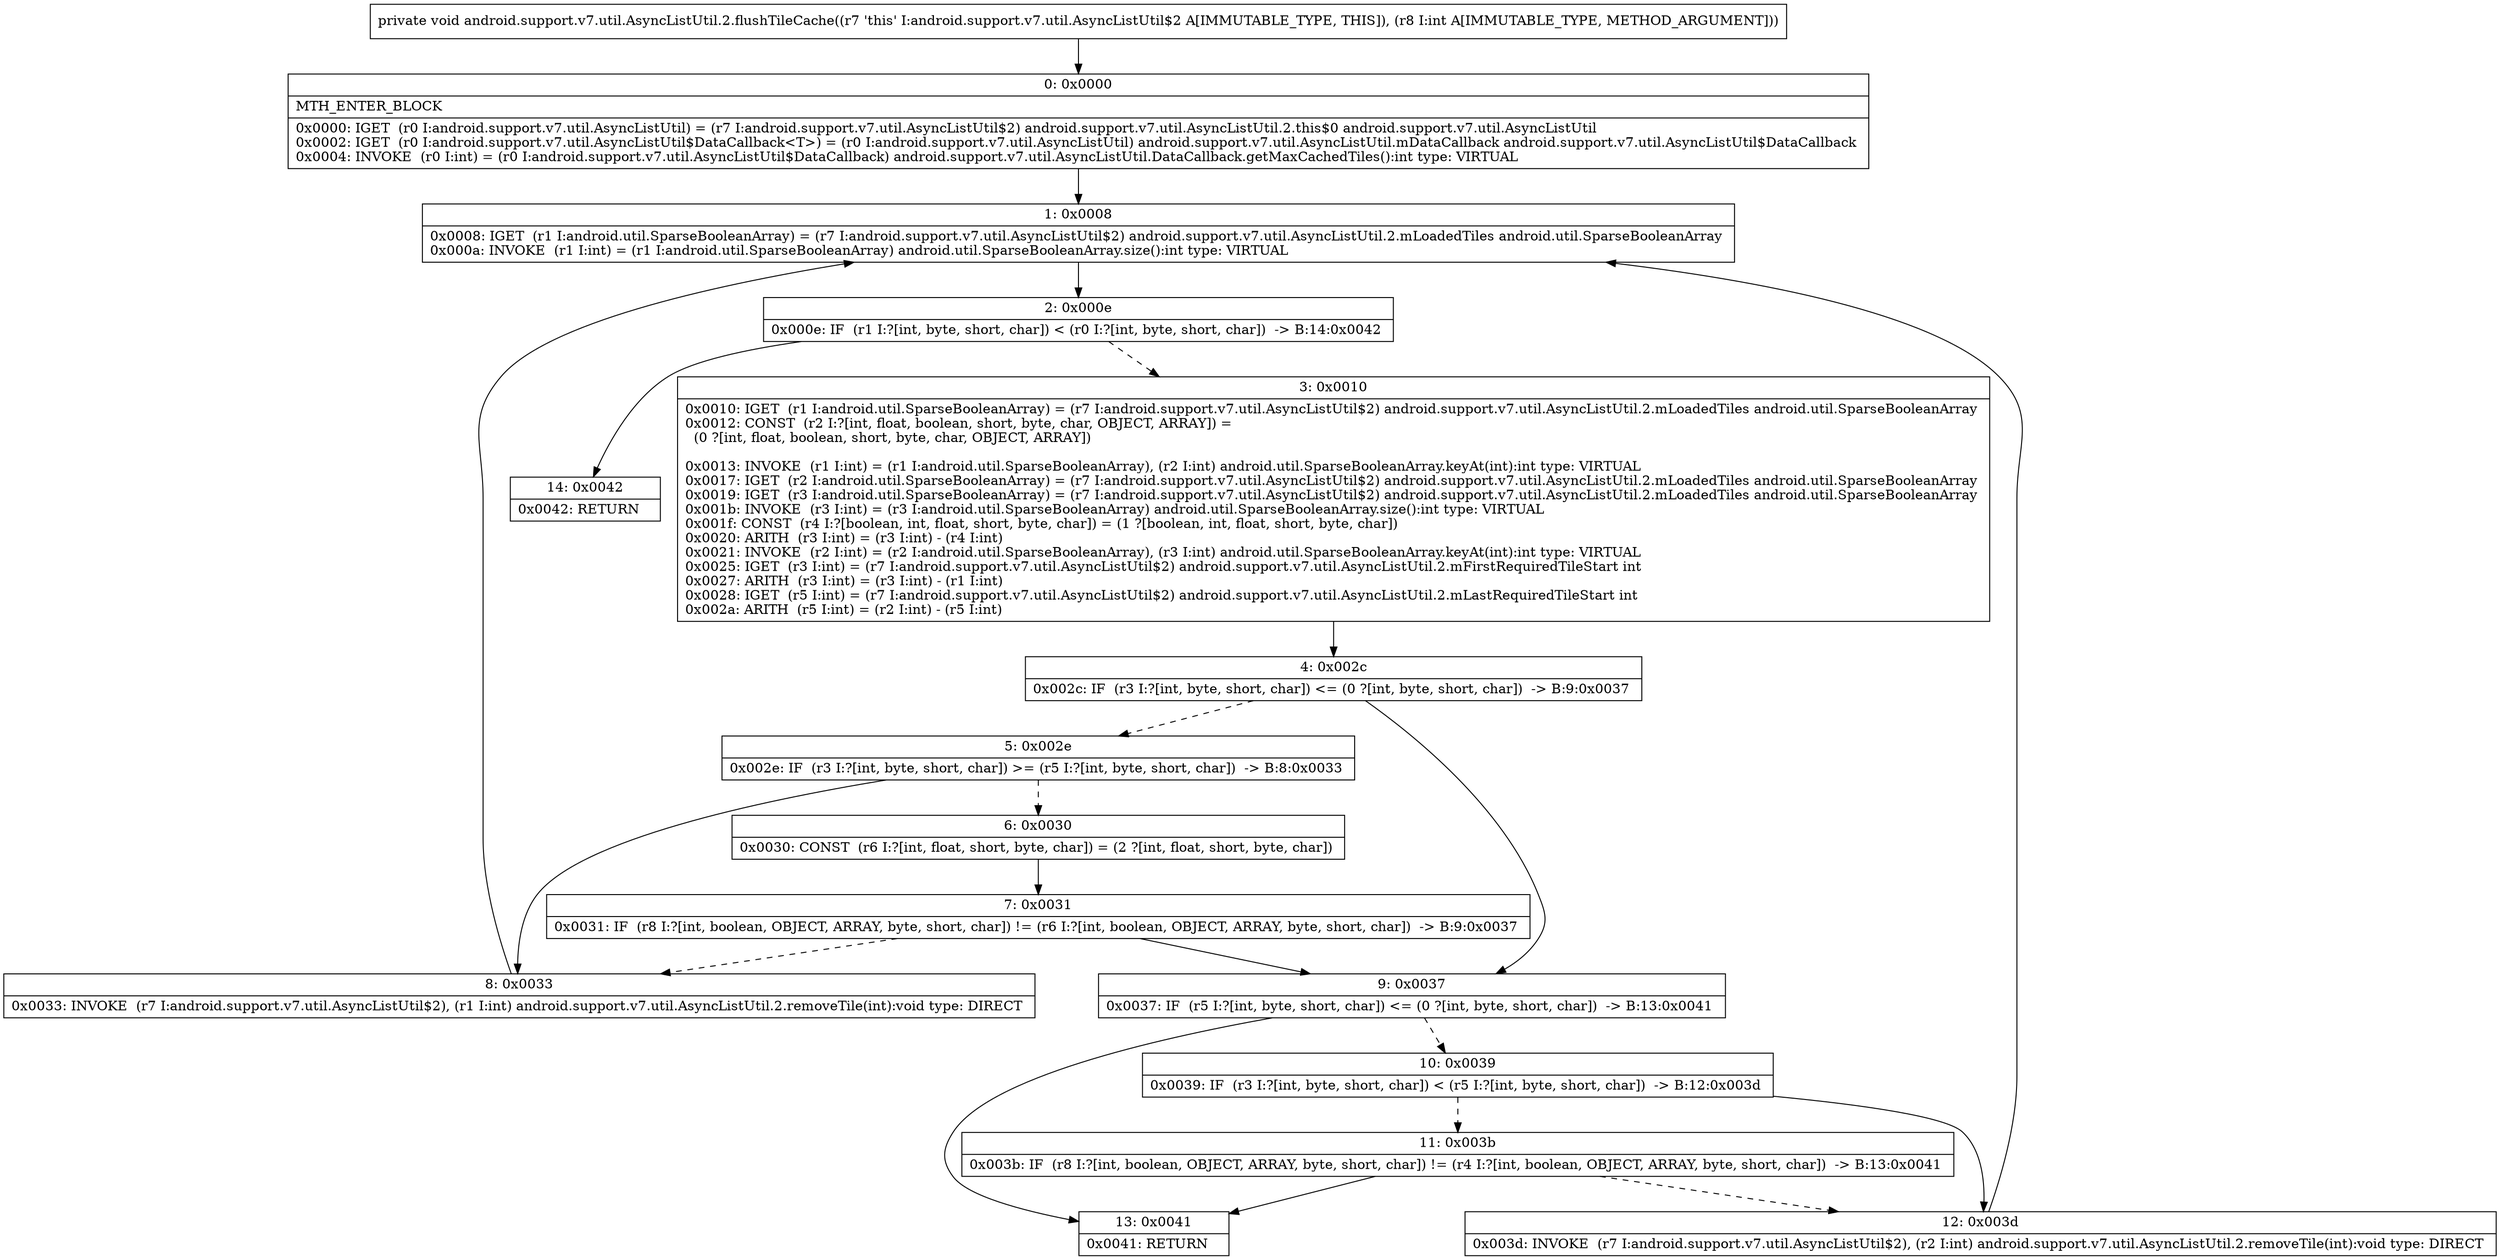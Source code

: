 digraph "CFG forandroid.support.v7.util.AsyncListUtil.2.flushTileCache(I)V" {
Node_0 [shape=record,label="{0\:\ 0x0000|MTH_ENTER_BLOCK\l|0x0000: IGET  (r0 I:android.support.v7.util.AsyncListUtil) = (r7 I:android.support.v7.util.AsyncListUtil$2) android.support.v7.util.AsyncListUtil.2.this$0 android.support.v7.util.AsyncListUtil \l0x0002: IGET  (r0 I:android.support.v7.util.AsyncListUtil$DataCallback\<T\>) = (r0 I:android.support.v7.util.AsyncListUtil) android.support.v7.util.AsyncListUtil.mDataCallback android.support.v7.util.AsyncListUtil$DataCallback \l0x0004: INVOKE  (r0 I:int) = (r0 I:android.support.v7.util.AsyncListUtil$DataCallback) android.support.v7.util.AsyncListUtil.DataCallback.getMaxCachedTiles():int type: VIRTUAL \l}"];
Node_1 [shape=record,label="{1\:\ 0x0008|0x0008: IGET  (r1 I:android.util.SparseBooleanArray) = (r7 I:android.support.v7.util.AsyncListUtil$2) android.support.v7.util.AsyncListUtil.2.mLoadedTiles android.util.SparseBooleanArray \l0x000a: INVOKE  (r1 I:int) = (r1 I:android.util.SparseBooleanArray) android.util.SparseBooleanArray.size():int type: VIRTUAL \l}"];
Node_2 [shape=record,label="{2\:\ 0x000e|0x000e: IF  (r1 I:?[int, byte, short, char]) \< (r0 I:?[int, byte, short, char])  \-\> B:14:0x0042 \l}"];
Node_3 [shape=record,label="{3\:\ 0x0010|0x0010: IGET  (r1 I:android.util.SparseBooleanArray) = (r7 I:android.support.v7.util.AsyncListUtil$2) android.support.v7.util.AsyncListUtil.2.mLoadedTiles android.util.SparseBooleanArray \l0x0012: CONST  (r2 I:?[int, float, boolean, short, byte, char, OBJECT, ARRAY]) = \l  (0 ?[int, float, boolean, short, byte, char, OBJECT, ARRAY])\l \l0x0013: INVOKE  (r1 I:int) = (r1 I:android.util.SparseBooleanArray), (r2 I:int) android.util.SparseBooleanArray.keyAt(int):int type: VIRTUAL \l0x0017: IGET  (r2 I:android.util.SparseBooleanArray) = (r7 I:android.support.v7.util.AsyncListUtil$2) android.support.v7.util.AsyncListUtil.2.mLoadedTiles android.util.SparseBooleanArray \l0x0019: IGET  (r3 I:android.util.SparseBooleanArray) = (r7 I:android.support.v7.util.AsyncListUtil$2) android.support.v7.util.AsyncListUtil.2.mLoadedTiles android.util.SparseBooleanArray \l0x001b: INVOKE  (r3 I:int) = (r3 I:android.util.SparseBooleanArray) android.util.SparseBooleanArray.size():int type: VIRTUAL \l0x001f: CONST  (r4 I:?[boolean, int, float, short, byte, char]) = (1 ?[boolean, int, float, short, byte, char]) \l0x0020: ARITH  (r3 I:int) = (r3 I:int) \- (r4 I:int) \l0x0021: INVOKE  (r2 I:int) = (r2 I:android.util.SparseBooleanArray), (r3 I:int) android.util.SparseBooleanArray.keyAt(int):int type: VIRTUAL \l0x0025: IGET  (r3 I:int) = (r7 I:android.support.v7.util.AsyncListUtil$2) android.support.v7.util.AsyncListUtil.2.mFirstRequiredTileStart int \l0x0027: ARITH  (r3 I:int) = (r3 I:int) \- (r1 I:int) \l0x0028: IGET  (r5 I:int) = (r7 I:android.support.v7.util.AsyncListUtil$2) android.support.v7.util.AsyncListUtil.2.mLastRequiredTileStart int \l0x002a: ARITH  (r5 I:int) = (r2 I:int) \- (r5 I:int) \l}"];
Node_4 [shape=record,label="{4\:\ 0x002c|0x002c: IF  (r3 I:?[int, byte, short, char]) \<= (0 ?[int, byte, short, char])  \-\> B:9:0x0037 \l}"];
Node_5 [shape=record,label="{5\:\ 0x002e|0x002e: IF  (r3 I:?[int, byte, short, char]) \>= (r5 I:?[int, byte, short, char])  \-\> B:8:0x0033 \l}"];
Node_6 [shape=record,label="{6\:\ 0x0030|0x0030: CONST  (r6 I:?[int, float, short, byte, char]) = (2 ?[int, float, short, byte, char]) \l}"];
Node_7 [shape=record,label="{7\:\ 0x0031|0x0031: IF  (r8 I:?[int, boolean, OBJECT, ARRAY, byte, short, char]) != (r6 I:?[int, boolean, OBJECT, ARRAY, byte, short, char])  \-\> B:9:0x0037 \l}"];
Node_8 [shape=record,label="{8\:\ 0x0033|0x0033: INVOKE  (r7 I:android.support.v7.util.AsyncListUtil$2), (r1 I:int) android.support.v7.util.AsyncListUtil.2.removeTile(int):void type: DIRECT \l}"];
Node_9 [shape=record,label="{9\:\ 0x0037|0x0037: IF  (r5 I:?[int, byte, short, char]) \<= (0 ?[int, byte, short, char])  \-\> B:13:0x0041 \l}"];
Node_10 [shape=record,label="{10\:\ 0x0039|0x0039: IF  (r3 I:?[int, byte, short, char]) \< (r5 I:?[int, byte, short, char])  \-\> B:12:0x003d \l}"];
Node_11 [shape=record,label="{11\:\ 0x003b|0x003b: IF  (r8 I:?[int, boolean, OBJECT, ARRAY, byte, short, char]) != (r4 I:?[int, boolean, OBJECT, ARRAY, byte, short, char])  \-\> B:13:0x0041 \l}"];
Node_12 [shape=record,label="{12\:\ 0x003d|0x003d: INVOKE  (r7 I:android.support.v7.util.AsyncListUtil$2), (r2 I:int) android.support.v7.util.AsyncListUtil.2.removeTile(int):void type: DIRECT \l}"];
Node_13 [shape=record,label="{13\:\ 0x0041|0x0041: RETURN   \l}"];
Node_14 [shape=record,label="{14\:\ 0x0042|0x0042: RETURN   \l}"];
MethodNode[shape=record,label="{private void android.support.v7.util.AsyncListUtil.2.flushTileCache((r7 'this' I:android.support.v7.util.AsyncListUtil$2 A[IMMUTABLE_TYPE, THIS]), (r8 I:int A[IMMUTABLE_TYPE, METHOD_ARGUMENT])) }"];
MethodNode -> Node_0;
Node_0 -> Node_1;
Node_1 -> Node_2;
Node_2 -> Node_3[style=dashed];
Node_2 -> Node_14;
Node_3 -> Node_4;
Node_4 -> Node_5[style=dashed];
Node_4 -> Node_9;
Node_5 -> Node_6[style=dashed];
Node_5 -> Node_8;
Node_6 -> Node_7;
Node_7 -> Node_8[style=dashed];
Node_7 -> Node_9;
Node_8 -> Node_1;
Node_9 -> Node_10[style=dashed];
Node_9 -> Node_13;
Node_10 -> Node_11[style=dashed];
Node_10 -> Node_12;
Node_11 -> Node_12[style=dashed];
Node_11 -> Node_13;
Node_12 -> Node_1;
}

